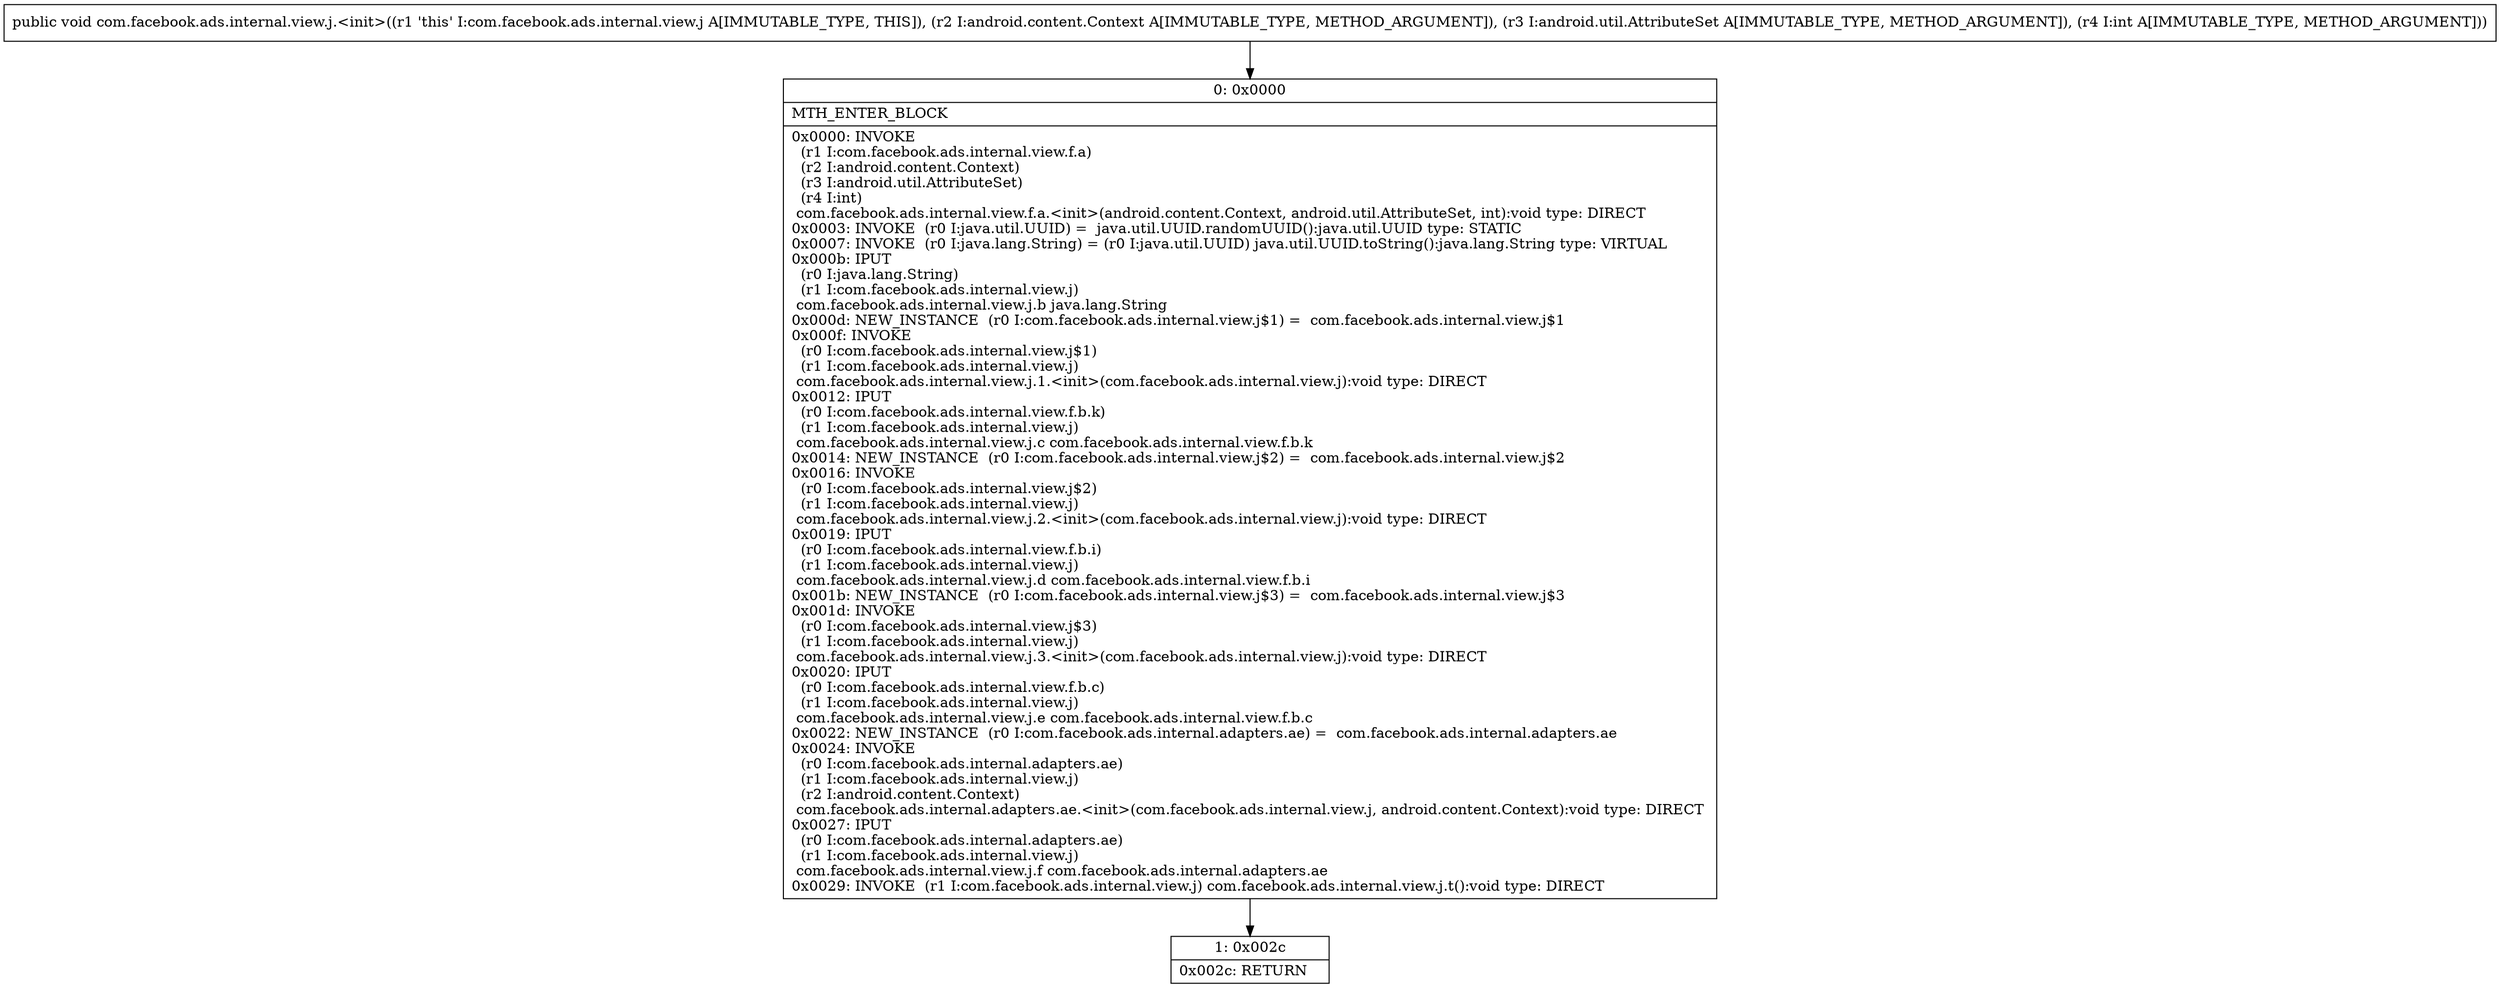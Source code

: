 digraph "CFG forcom.facebook.ads.internal.view.j.\<init\>(Landroid\/content\/Context;Landroid\/util\/AttributeSet;I)V" {
Node_0 [shape=record,label="{0\:\ 0x0000|MTH_ENTER_BLOCK\l|0x0000: INVOKE  \l  (r1 I:com.facebook.ads.internal.view.f.a)\l  (r2 I:android.content.Context)\l  (r3 I:android.util.AttributeSet)\l  (r4 I:int)\l com.facebook.ads.internal.view.f.a.\<init\>(android.content.Context, android.util.AttributeSet, int):void type: DIRECT \l0x0003: INVOKE  (r0 I:java.util.UUID) =  java.util.UUID.randomUUID():java.util.UUID type: STATIC \l0x0007: INVOKE  (r0 I:java.lang.String) = (r0 I:java.util.UUID) java.util.UUID.toString():java.lang.String type: VIRTUAL \l0x000b: IPUT  \l  (r0 I:java.lang.String)\l  (r1 I:com.facebook.ads.internal.view.j)\l com.facebook.ads.internal.view.j.b java.lang.String \l0x000d: NEW_INSTANCE  (r0 I:com.facebook.ads.internal.view.j$1) =  com.facebook.ads.internal.view.j$1 \l0x000f: INVOKE  \l  (r0 I:com.facebook.ads.internal.view.j$1)\l  (r1 I:com.facebook.ads.internal.view.j)\l com.facebook.ads.internal.view.j.1.\<init\>(com.facebook.ads.internal.view.j):void type: DIRECT \l0x0012: IPUT  \l  (r0 I:com.facebook.ads.internal.view.f.b.k)\l  (r1 I:com.facebook.ads.internal.view.j)\l com.facebook.ads.internal.view.j.c com.facebook.ads.internal.view.f.b.k \l0x0014: NEW_INSTANCE  (r0 I:com.facebook.ads.internal.view.j$2) =  com.facebook.ads.internal.view.j$2 \l0x0016: INVOKE  \l  (r0 I:com.facebook.ads.internal.view.j$2)\l  (r1 I:com.facebook.ads.internal.view.j)\l com.facebook.ads.internal.view.j.2.\<init\>(com.facebook.ads.internal.view.j):void type: DIRECT \l0x0019: IPUT  \l  (r0 I:com.facebook.ads.internal.view.f.b.i)\l  (r1 I:com.facebook.ads.internal.view.j)\l com.facebook.ads.internal.view.j.d com.facebook.ads.internal.view.f.b.i \l0x001b: NEW_INSTANCE  (r0 I:com.facebook.ads.internal.view.j$3) =  com.facebook.ads.internal.view.j$3 \l0x001d: INVOKE  \l  (r0 I:com.facebook.ads.internal.view.j$3)\l  (r1 I:com.facebook.ads.internal.view.j)\l com.facebook.ads.internal.view.j.3.\<init\>(com.facebook.ads.internal.view.j):void type: DIRECT \l0x0020: IPUT  \l  (r0 I:com.facebook.ads.internal.view.f.b.c)\l  (r1 I:com.facebook.ads.internal.view.j)\l com.facebook.ads.internal.view.j.e com.facebook.ads.internal.view.f.b.c \l0x0022: NEW_INSTANCE  (r0 I:com.facebook.ads.internal.adapters.ae) =  com.facebook.ads.internal.adapters.ae \l0x0024: INVOKE  \l  (r0 I:com.facebook.ads.internal.adapters.ae)\l  (r1 I:com.facebook.ads.internal.view.j)\l  (r2 I:android.content.Context)\l com.facebook.ads.internal.adapters.ae.\<init\>(com.facebook.ads.internal.view.j, android.content.Context):void type: DIRECT \l0x0027: IPUT  \l  (r0 I:com.facebook.ads.internal.adapters.ae)\l  (r1 I:com.facebook.ads.internal.view.j)\l com.facebook.ads.internal.view.j.f com.facebook.ads.internal.adapters.ae \l0x0029: INVOKE  (r1 I:com.facebook.ads.internal.view.j) com.facebook.ads.internal.view.j.t():void type: DIRECT \l}"];
Node_1 [shape=record,label="{1\:\ 0x002c|0x002c: RETURN   \l}"];
MethodNode[shape=record,label="{public void com.facebook.ads.internal.view.j.\<init\>((r1 'this' I:com.facebook.ads.internal.view.j A[IMMUTABLE_TYPE, THIS]), (r2 I:android.content.Context A[IMMUTABLE_TYPE, METHOD_ARGUMENT]), (r3 I:android.util.AttributeSet A[IMMUTABLE_TYPE, METHOD_ARGUMENT]), (r4 I:int A[IMMUTABLE_TYPE, METHOD_ARGUMENT])) }"];
MethodNode -> Node_0;
Node_0 -> Node_1;
}

